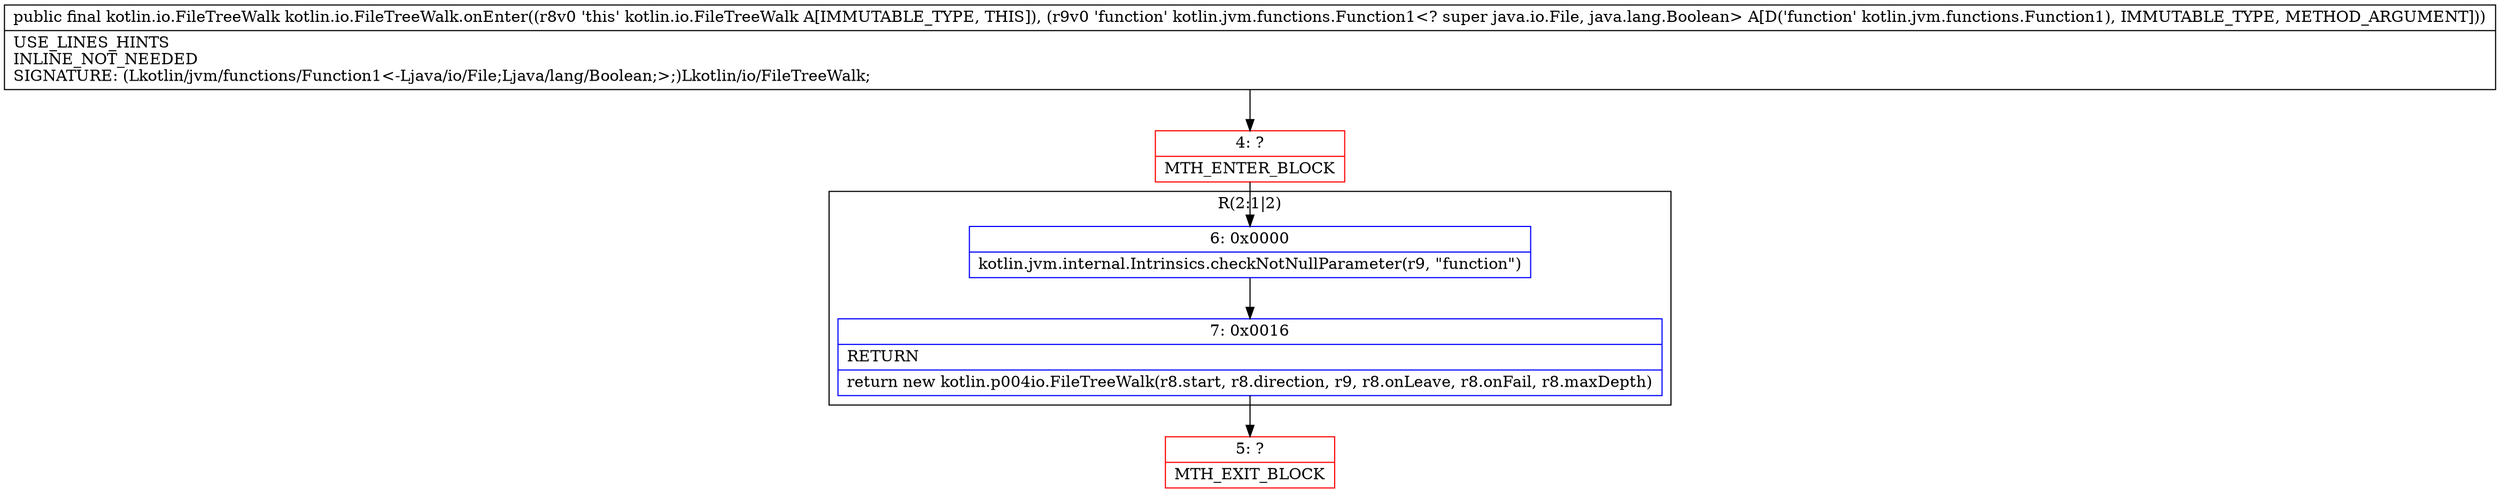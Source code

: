digraph "CFG forkotlin.io.FileTreeWalk.onEnter(Lkotlin\/jvm\/functions\/Function1;)Lkotlin\/io\/FileTreeWalk;" {
subgraph cluster_Region_1634407708 {
label = "R(2:1|2)";
node [shape=record,color=blue];
Node_6 [shape=record,label="{6\:\ 0x0000|kotlin.jvm.internal.Intrinsics.checkNotNullParameter(r9, \"function\")\l}"];
Node_7 [shape=record,label="{7\:\ 0x0016|RETURN\l|return new kotlin.p004io.FileTreeWalk(r8.start, r8.direction, r9, r8.onLeave, r8.onFail, r8.maxDepth)\l}"];
}
Node_4 [shape=record,color=red,label="{4\:\ ?|MTH_ENTER_BLOCK\l}"];
Node_5 [shape=record,color=red,label="{5\:\ ?|MTH_EXIT_BLOCK\l}"];
MethodNode[shape=record,label="{public final kotlin.io.FileTreeWalk kotlin.io.FileTreeWalk.onEnter((r8v0 'this' kotlin.io.FileTreeWalk A[IMMUTABLE_TYPE, THIS]), (r9v0 'function' kotlin.jvm.functions.Function1\<? super java.io.File, java.lang.Boolean\> A[D('function' kotlin.jvm.functions.Function1), IMMUTABLE_TYPE, METHOD_ARGUMENT]))  | USE_LINES_HINTS\lINLINE_NOT_NEEDED\lSIGNATURE: (Lkotlin\/jvm\/functions\/Function1\<\-Ljava\/io\/File;Ljava\/lang\/Boolean;\>;)Lkotlin\/io\/FileTreeWalk;\l}"];
MethodNode -> Node_4;Node_6 -> Node_7;
Node_7 -> Node_5;
Node_4 -> Node_6;
}

